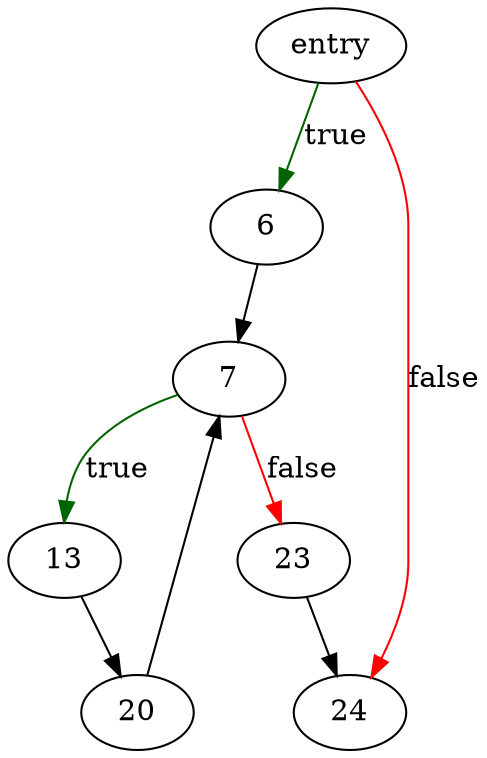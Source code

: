 digraph "vdbeMergeEngineFree" {
	// Node definitions.
	1 [label=entry];
	6;
	7;
	13;
	20;
	23;
	24;

	// Edge definitions.
	1 -> 6 [
		color=darkgreen
		label=true
	];
	1 -> 24 [
		color=red
		label=false
	];
	6 -> 7;
	7 -> 13 [
		color=darkgreen
		label=true
	];
	7 -> 23 [
		color=red
		label=false
	];
	13 -> 20;
	20 -> 7;
	23 -> 24;
}